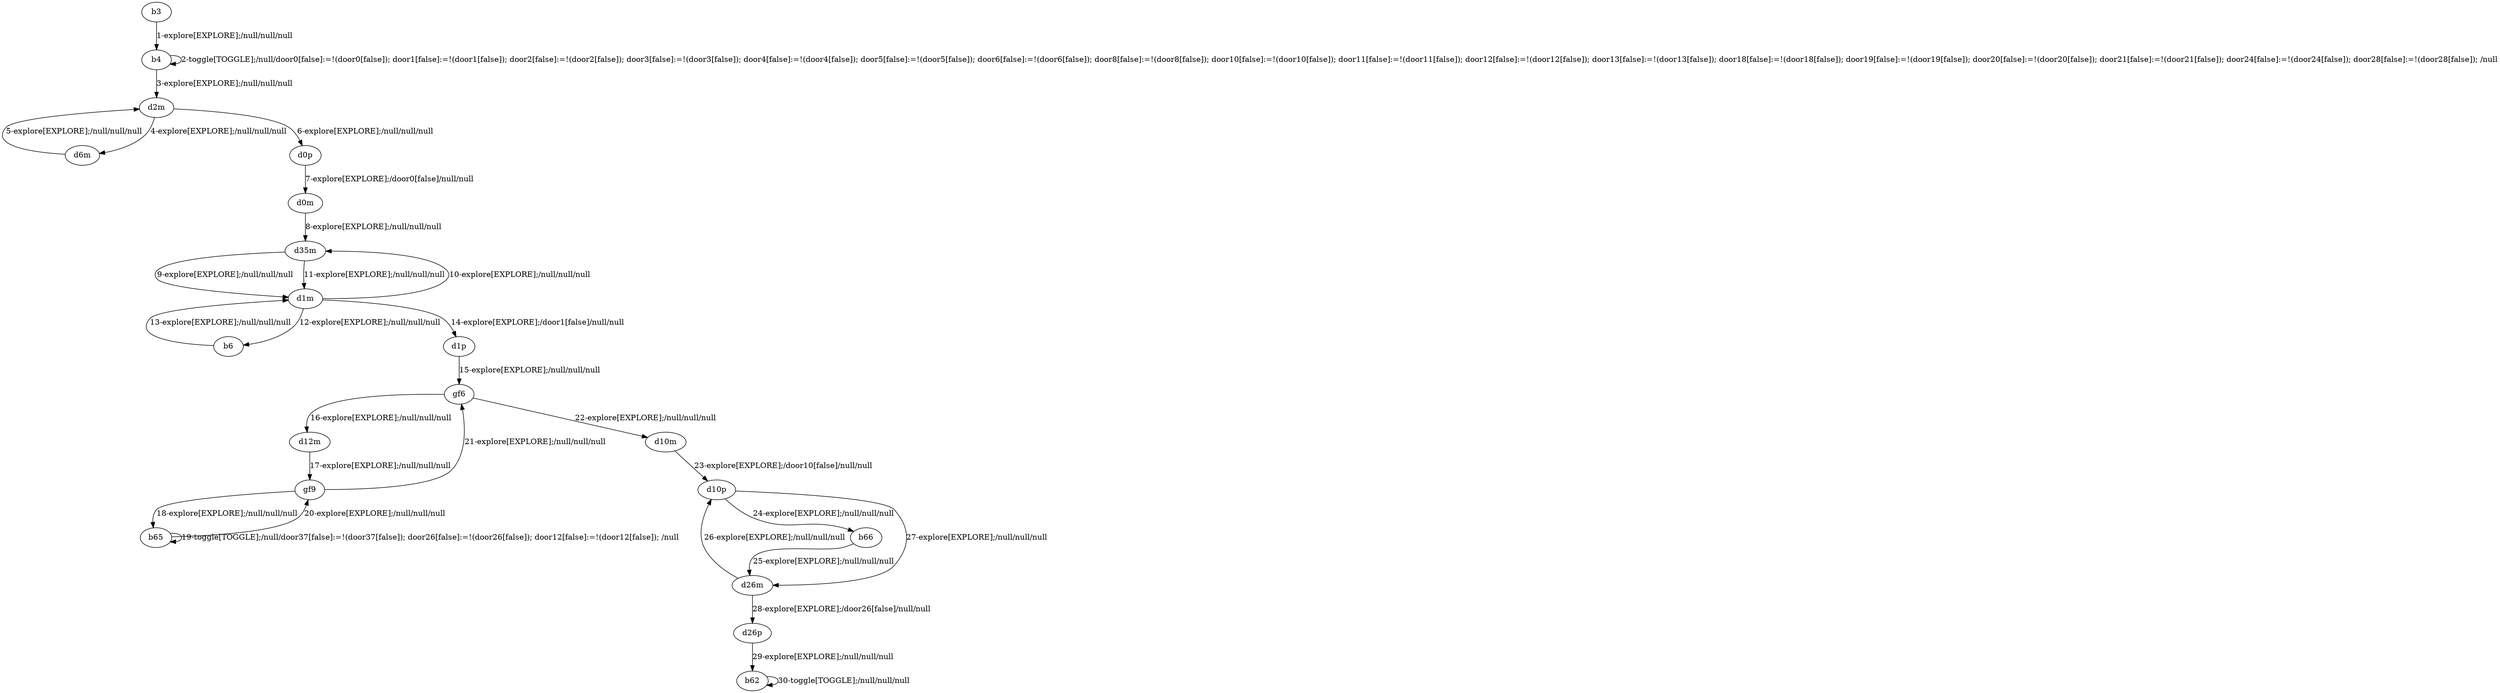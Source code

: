 # Total number of goals covered by this test: 1
# b62 --> b62

digraph g {
"b3" -> "b4" [label = "1-explore[EXPLORE];/null/null/null"];
"b4" -> "b4" [label = "2-toggle[TOGGLE];/null/door0[false]:=!(door0[false]); door1[false]:=!(door1[false]); door2[false]:=!(door2[false]); door3[false]:=!(door3[false]); door4[false]:=!(door4[false]); door5[false]:=!(door5[false]); door6[false]:=!(door6[false]); door8[false]:=!(door8[false]); door10[false]:=!(door10[false]); door11[false]:=!(door11[false]); door12[false]:=!(door12[false]); door13[false]:=!(door13[false]); door18[false]:=!(door18[false]); door19[false]:=!(door19[false]); door20[false]:=!(door20[false]); door21[false]:=!(door21[false]); door24[false]:=!(door24[false]); door28[false]:=!(door28[false]); /null"];
"b4" -> "d2m" [label = "3-explore[EXPLORE];/null/null/null"];
"d2m" -> "d6m" [label = "4-explore[EXPLORE];/null/null/null"];
"d6m" -> "d2m" [label = "5-explore[EXPLORE];/null/null/null"];
"d2m" -> "d0p" [label = "6-explore[EXPLORE];/null/null/null"];
"d0p" -> "d0m" [label = "7-explore[EXPLORE];/door0[false]/null/null"];
"d0m" -> "d35m" [label = "8-explore[EXPLORE];/null/null/null"];
"d35m" -> "d1m" [label = "9-explore[EXPLORE];/null/null/null"];
"d1m" -> "d35m" [label = "10-explore[EXPLORE];/null/null/null"];
"d35m" -> "d1m" [label = "11-explore[EXPLORE];/null/null/null"];
"d1m" -> "b6" [label = "12-explore[EXPLORE];/null/null/null"];
"b6" -> "d1m" [label = "13-explore[EXPLORE];/null/null/null"];
"d1m" -> "d1p" [label = "14-explore[EXPLORE];/door1[false]/null/null"];
"d1p" -> "gf6" [label = "15-explore[EXPLORE];/null/null/null"];
"gf6" -> "d12m" [label = "16-explore[EXPLORE];/null/null/null"];
"d12m" -> "gf9" [label = "17-explore[EXPLORE];/null/null/null"];
"gf9" -> "b65" [label = "18-explore[EXPLORE];/null/null/null"];
"b65" -> "b65" [label = "19-toggle[TOGGLE];/null/door37[false]:=!(door37[false]); door26[false]:=!(door26[false]); door12[false]:=!(door12[false]); /null"];
"b65" -> "gf9" [label = "20-explore[EXPLORE];/null/null/null"];
"gf9" -> "gf6" [label = "21-explore[EXPLORE];/null/null/null"];
"gf6" -> "d10m" [label = "22-explore[EXPLORE];/null/null/null"];
"d10m" -> "d10p" [label = "23-explore[EXPLORE];/door10[false]/null/null"];
"d10p" -> "b66" [label = "24-explore[EXPLORE];/null/null/null"];
"b66" -> "d26m" [label = "25-explore[EXPLORE];/null/null/null"];
"d26m" -> "d10p" [label = "26-explore[EXPLORE];/null/null/null"];
"d10p" -> "d26m" [label = "27-explore[EXPLORE];/null/null/null"];
"d26m" -> "d26p" [label = "28-explore[EXPLORE];/door26[false]/null/null"];
"d26p" -> "b62" [label = "29-explore[EXPLORE];/null/null/null"];
"b62" -> "b62" [label = "30-toggle[TOGGLE];/null/null/null"];
}